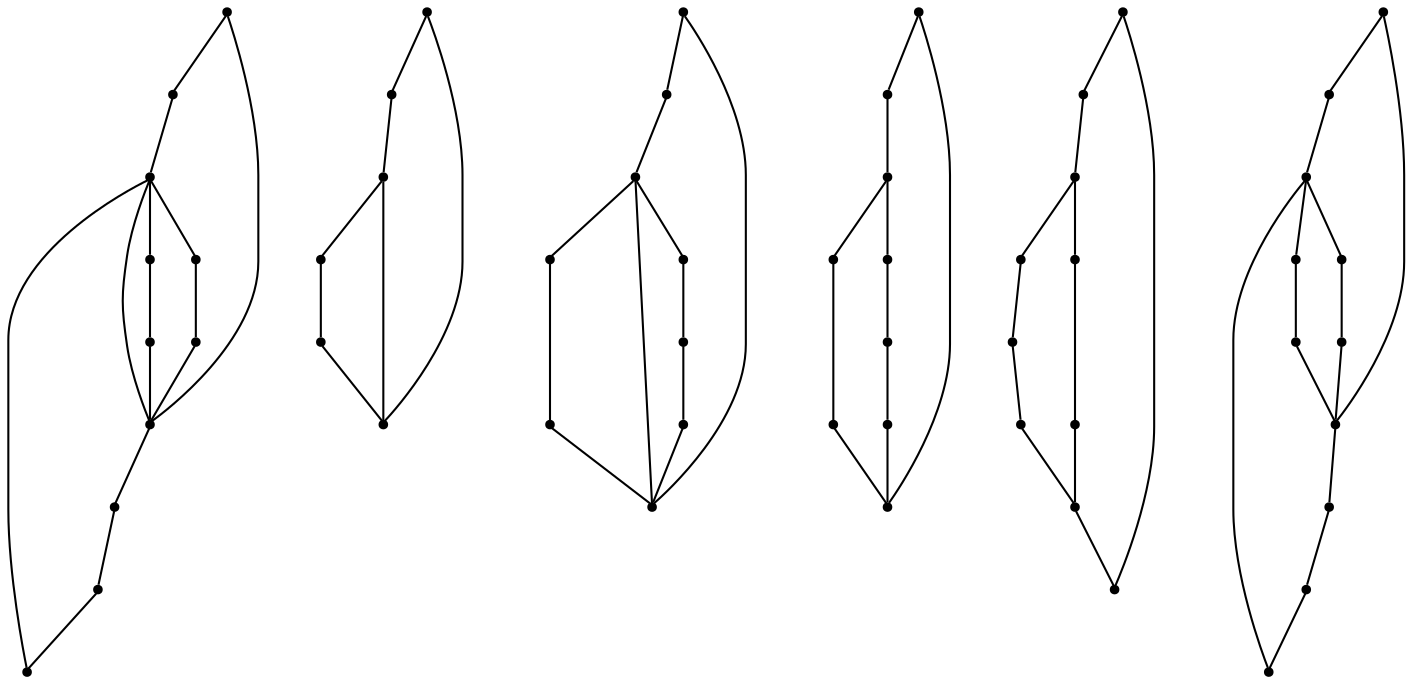 graph {
  node [shape=point,comment="{\"directed\":false,\"doi\":\"10.1007/978-3-319-03841-4_7\",\"figure\":\"4\"}"]

  v0 [pos="1687.5457725541603,889.8455725701704"]
  v1 [pos="1667.397910637544,935.3323451141487"]
  v2 [pos="1687.54577255416,807.2237664130623"]
  v3 [pos="1670.0081553180983,742.2412093229689"]
  v4 [pos="1585.2387637333065,681.2156494171973"]
  v5 [pos="1581.298392418626,969.3835814744198"]
  v6 [pos="1634.140672838314,1315.4444559655499"]
  v7 [pos="1613.9886117273109,1360.9269044784082"]
  v8 [pos="1634.1406728383138,1232.8226498084418"]
  v9 [pos="1616.5862588247046,1167.8370404610873"]
  v10 [pos="1531.8335367691454,1106.810208781457"]
  v11 [pos="1527.893165454465,1394.9824648697995"]
  v12 [pos="1458.3388548648402,777.4772302101135"]
  v13 [pos="1466.1069827356441,880.2398646145284"]
  v14 [pos="1512.9282546461045,972.2008308236436"]
  v15 [pos="1477.802884337967,711.7580617009935"]
  v16 [pos="1474.6464898904876,943.6253280927199"]
  v17 [pos="1302.7850432316945,894.7131598374049"]
  v18 [pos="1282.6329821206914,940.1996780266115"]
  v19 [pos="1302.7850432316945,1305.7263232007888"]
  v20 [pos="1282.6329821206914,1351.2128413899954"]
  v21 [pos="1302.7850432316945,812.0870296491769"]
  v22 [pos="1285.2265572720128,747.102469515256"]
  v23 [pos="1302.7850432316945,1223.1042626889089"]
  v24 [pos="1285.2265572720128,1158.1186533415544"]
  v25 [pos="1200.4738352164538,686.078912653312"]
  v26 [pos="1200.473835216454,1097.092076016696"]
  v27 [pos="1196.5334639017733,974.2511846388277"]
  v28 [pos="1196.5334639017733,1385.2643321050382"]
  v29 [pos="1126.324460732738,904.3188677930468"]
  v30 [pos="1126.324460732738,1315.3320311564307"]
  v31 [pos="1138.3999440579735,712.7416516034023"]
  v32 [pos="1138.3999440579735,1123.7632086742542"]
  v33 [pos="1107.2940935162937,810.3617412323063"]
  v34 [pos="1104.6005011895754,1223.1042626889089"]
  v35 [pos="956.5271089875738,1272.6540983570346"]
  v36 [pos="924.6666123152439,1339.3316756461588"]
  v37 [pos="949.7680602527716,886.3741386451445"]
  v38 [pos="929.6118794775783,931.8565871580029"]
  v39 [pos="949.7680602527716,803.7482628116882"]
  v40 [pos="932.2095742930898,738.7667231406817"]
  v41 [pos="847.4401190841405,677.7401458158233"]
  v42 [pos="843.5164809228503,965.9080778730458"]
  v43 [pos="838.2626525032763,1383.855715379013"]
  v44 [pos="913.2917582110456,1162.361036579795"]
  v45 [pos="864.4065186352709,1294.6995351353053"]
  v46 [pos="859.7907132658746,1231.7808126632995"]
  v47 [pos="839.4635584737697,1168.8455571311288"]
  v48 [pos="720.5486722286057,774.0017266087395"]
  v49 [pos="728.3167364752519,876.7684306895026"]
  v50 [pos="842.186354288724,1095.6834592906705"]
  v51 [pos="768.8292914368258,1307.201580877016"]
  v52 [pos="775.1410941573454,968.7253113250963"]
  v53 [pos="759.7435708908992,1203.172005354448"]
  v54 [pos="740.0127017017326,708.2825580996196"]
  v55 [pos="736.8562436300957,940.149824491346"]

  v0 -- v1 [id="-1",pos="1687.5457725541603,889.8455725701704 1667.397910637544,935.3323451141487 1667.397910637544,935.3323451141487 1667.397910637544,935.3323451141487"]
  v48 -- v54 [id="-2",pos="720.5486722286057,774.0017266087395 740.0127017017326,708.2825580996196 740.0127017017326,708.2825580996196 740.0127017017326,708.2825580996196"]
  v49 -- v55 [id="-3",pos="728.3167364752519,876.7684306895026 736.8562436300957,940.149824491346 736.8562436300957,940.149824491346 736.8562436300957,940.149824491346"]
  v55 -- v52 [id="-4",pos="736.8562436300957,940.149824491346 775.1410941573454,968.7253113250963 775.1410941573454,968.7253113250963 775.1410941573454,968.7253113250963"]
  v54 -- v41 [id="-5",pos="740.0127017017326,708.2825580996196 847.4401190841405,677.7401458158233 847.4401190841405,677.7401458158233 847.4401190841405,677.7401458158233"]
  v53 -- v50 [id="-6",pos="759.7435708908992,1203.172005354448 842.186354288724,1095.6834592906705 842.186354288724,1095.6834592906705 842.186354288724,1095.6834592906705"]
  v51 -- v53 [id="-7",pos="768.8292914368258,1307.201580877016 759.7435708908992,1203.172005354448 759.7435708908992,1203.172005354448 759.7435708908992,1203.172005354448"]
  v52 -- v42 [id="-8",pos="775.1410941573454,968.7253113250963 843.5164809228503,965.9080778730458 843.5164809228503,965.9080778730458 843.5164809228503,965.9080778730458"]
  v43 -- v45 [id="-9",pos="838.2626525032763,1383.855715379013 864.4065186352709,1294.6995351353053 864.4065186352709,1294.6995351353053 864.4065186352709,1294.6995351353053"]
  v43 -- v51 [id="-10",pos="838.2626525032763,1383.855715379013 768.8292914368258,1307.201580877016 768.8292914368258,1307.201580877016 768.8292914368258,1307.201580877016"]
  v47 -- v50 [id="-11",pos="839.4635584737697,1168.8455571311288 842.186354288724,1095.6834592906705 842.186354288724,1095.6834592906705 842.186354288724,1095.6834592906705"]
  v50 -- v44 [id="-12",pos="842.186354288724,1095.6834592906705 913.2917582110456,1162.361036579795 913.2917582110456,1162.361036579795 913.2917582110456,1162.361036579795"]
  v41 -- v49 [id="-13",pos="847.4401190841405,677.7401458158233 728.3167364752519,876.7684306895026 728.3167364752519,876.7684306895026 728.3167364752519,876.7684306895026"]
  v42 -- v39 [id="-14",pos="843.5164809228503,965.9080778730458 949.7680602527716,803.7482628116882 949.7680602527716,803.7482628116882 949.7680602527716,803.7482628116882"]
  v41 -- v37 [id="-15",pos="847.4401190841405,677.7401458158233 949.7680602527716,886.3741386451445 949.7680602527716,886.3741386451445 949.7680602527716,886.3741386451445"]
  v42 -- v48 [id="-16",pos="843.5164809228503,965.9080778730458 720.5486722286057,774.0017266087395 720.5486722286057,774.0017266087395 720.5486722286057,774.0017266087395"]
  v46 -- v47 [id="-17",pos="859.7907132658746,1231.7808126632995 839.4635584737697,1168.8455571311288 839.4635584737697,1168.8455571311288 839.4635584737697,1168.8455571311288"]
  v45 -- v46 [id="-18",pos="864.4065186352709,1294.6995351353053 859.7907132658746,1231.7808126632995 859.7907132658746,1231.7808126632995 859.7907132658746,1231.7808126632995"]
  v44 -- v35 [id="-19",pos="913.2917582110456,1162.361036579795 956.5271089875738,1272.6540983570346 956.5271089875738,1272.6540983570346 956.5271089875738,1272.6540983570346"]
  v36 -- v43 [id="-20",pos="924.6666123152439,1339.3316756461588 838.2626525032763,1383.855715379013 838.2626525032763,1383.855715379013 838.2626525032763,1383.855715379013"]
  v38 -- v42 [id="-21",pos="929.6118794775783,931.8565871580029 843.5164809228503,965.9080778730458 843.5164809228503,965.9080778730458 843.5164809228503,965.9080778730458"]
  v40 -- v41 [id="-22",pos="932.2095742930898,738.7667231406817 847.4401190841405,677.7401458158233 847.4401190841405,677.7401458158233 847.4401190841405,677.7401458158233"]
  v39 -- v40 [id="-23",pos="949.7680602527716,803.7482628116882 932.2095742930898,738.7667231406817 932.2095742930898,738.7667231406817 932.2095742930898,738.7667231406817"]
  v37 -- v38 [id="-24",pos="949.7680602527716,886.3741386451445 929.6118794775783,931.8565871580029 929.6118794775783,931.8565871580029 929.6118794775783,931.8565871580029"]
  v35 -- v36 [id="-25",pos="956.5271089875738,1272.6540983570346 924.6666123152439,1339.3316756461588 924.6666123152439,1339.3316756461588 924.6666123152439,1339.3316756461588"]
  v34 -- v32 [id="-26",pos="1104.6005011895754,1223.1042626889089 1138.3999440579735,1123.7632086742542 1138.3999440579735,1123.7632086742542 1138.3999440579735,1123.7632086742542"]
  v33 -- v31 [id="-27",pos="1107.2940935162937,810.3617412323063 1138.3999440579735,712.7416516034023 1138.3999440579735,712.7416516034023 1138.3999440579735,712.7416516034023"]
  v30 -- v34 [id="-28",pos="1126.324460732738,1315.3320311564307 1104.6005011895754,1223.1042626889089 1104.6005011895754,1223.1042626889089 1104.6005011895754,1223.1042626889089"]
  v29 -- v33 [id="-29",pos="1126.324460732738,904.3188677930468 1107.2940935162937,810.3617412323063 1107.2940935162937,810.3617412323063 1107.2940935162937,810.3617412323063"]
  v32 -- v26 [id="-30",pos="1138.3999440579735,1123.7632086742542 1200.473835216454,1097.092076016696 1200.473835216454,1097.092076016696 1200.473835216454,1097.092076016696"]
  v31 -- v25 [id="-31",pos="1138.3999440579735,712.7416516034023 1200.4738352164538,686.078912653312 1200.4738352164538,686.078912653312 1200.4738352164538,686.078912653312"]
  v28 -- v30 [id="-32",pos="1196.5334639017733,1385.2643321050382 1126.324460732738,1315.3320311564307 1126.324460732738,1315.3320311564307 1126.324460732738,1315.3320311564307"]
  v27 -- v29 [id="-33",pos="1196.5334639017733,974.2511846388277 1126.324460732738,904.3188677930468 1126.324460732738,904.3188677930468 1126.324460732738,904.3188677930468"]
  v28 -- v23 [id="-35",pos="1196.5334639017733,1385.2643321050382 1302.7850432316945,1223.1042626889089 1302.7850432316945,1223.1042626889089 1302.7850432316945,1223.1042626889089"]
  v26 -- v19 [id="-36",pos="1200.473835216454,1097.092076016696 1302.7850432316945,1305.7263232007888 1302.7850432316945,1305.7263232007888 1302.7850432316945,1305.7263232007888"]
  v27 -- v21 [id="-37",pos="1196.5334639017733,974.2511846388277 1302.7850432316945,812.0870296491769 1302.7850432316945,812.0870296491769 1302.7850432316945,812.0870296491769"]
  v25 -- v17 [id="-38",pos="1200.4738352164538,686.078912653312 1302.7850432316945,894.7131598374049 1302.7850432316945,894.7131598374049 1302.7850432316945,894.7131598374049"]
  v20 -- v28 [id="-39",pos="1282.6329821206914,1351.2128413899954 1196.5334639017733,1385.2643321050382 1196.5334639017733,1385.2643321050382 1196.5334639017733,1385.2643321050382"]
  v18 -- v27 [id="-40",pos="1282.6329821206914,940.1996780266115 1196.5334639017733,974.2511846388277 1196.5334639017733,974.2511846388277 1196.5334639017733,974.2511846388277"]
  v24 -- v26 [id="-41",pos="1285.2265572720128,1158.1186533415544 1200.473835216454,1097.092076016696 1200.473835216454,1097.092076016696 1200.473835216454,1097.092076016696"]
  v22 -- v25 [id="-42",pos="1285.2265572720128,747.102469515256 1200.4738352164538,686.078912653312 1200.4738352164538,686.078912653312 1200.4738352164538,686.078912653312"]
  v23 -- v24 [id="-43",pos="1302.7850432316945,1223.1042626889089 1285.2265572720128,1158.1186533415544 1285.2265572720128,1158.1186533415544 1285.2265572720128,1158.1186533415544"]
  v21 -- v22 [id="-44",pos="1302.7850432316945,812.0870296491769 1285.2265572720128,747.102469515256 1285.2265572720128,747.102469515256 1285.2265572720128,747.102469515256"]
  v19 -- v20 [id="-45",pos="1302.7850432316945,1305.7263232007888 1282.6329821206914,1351.2128413899954 1282.6329821206914,1351.2128413899954 1282.6329821206914,1351.2128413899954"]
  v17 -- v18 [id="-46",pos="1302.7850432316945,894.7131598374049 1282.6329821206914,940.1996780266115 1282.6329821206914,940.1996780266115 1282.6329821206914,940.1996780266115"]
  v12 -- v15 [id="-47",pos="1458.3388548648402,777.4772302101135 1477.802884337967,711.7580617009935 1477.802884337967,711.7580617009935 1477.802884337967,711.7580617009935"]
  v13 -- v16 [id="-48",pos="1466.1069827356441,880.2398646145284 1474.6464898904876,943.6253280927199 1474.6464898904876,943.6253280927199 1474.6464898904876,943.6253280927199"]
  v16 -- v14 [id="-49",pos="1474.6464898904876,943.6253280927199 1512.9282546461045,972.2008308236436 1512.9282546461045,972.2008308236436 1512.9282546461045,972.2008308236436"]
  v15 -- v4 [id="-50",pos="1477.802884337967,711.7580617009935 1585.2387637333065,681.2156494171973 1585.2387637333065,681.2156494171973 1585.2387637333065,681.2156494171973"]
  v14 -- v5 [id="-51",pos="1512.9282546461045,972.2008308236436 1581.298392418626,969.3835814744198 1581.298392418626,969.3835814744198 1581.298392418626,969.3835814744198"]
  v11 -- v8 [id="-53",pos="1527.893165454465,1394.9824648697995 1634.1406728383138,1232.8226498084418 1634.1406728383138,1232.8226498084418 1634.1406728383138,1232.8226498084418"]
  v10 -- v6 [id="-54",pos="1531.8335367691454,1106.810208781457 1634.140672838314,1315.4444559655499 1634.140672838314,1315.4444559655499 1634.140672838314,1315.4444559655499"]
  v4 -- v13 [id="-55",pos="1585.2387637333065,681.2156494171973 1466.1069827356441,880.2398646145284 1466.1069827356441,880.2398646145284 1466.1069827356441,880.2398646145284"]
  v5 -- v2 [id="-56",pos="1581.298392418626,969.3835814744198 1687.54577255416,807.2237664130623 1687.54577255416,807.2237664130623 1687.54577255416,807.2237664130623"]
  v4 -- v0 [id="-57",pos="1585.2387637333065,681.2156494171973 1687.5457725541603,889.8455725701704 1687.5457725541603,889.8455725701704 1687.5457725541603,889.8455725701704"]
  v5 -- v4 [id="-58",pos="1581.298392418626,969.3835814744198 1585.2387637333065,681.2156494171973 1585.2387637333065,681.2156494171973 1585.2387637333065,681.2156494171973"]
  v5 -- v12 [id="-59",pos="1581.298392418626,969.3835814744198 1458.3388548648402,777.4772302101135 1458.3388548648402,777.4772302101135 1458.3388548648402,777.4772302101135"]
  v7 -- v11 [id="-60",pos="1613.9886117273109,1360.9269044784082 1527.893165454465,1394.9824648697995 1527.893165454465,1394.9824648697995 1527.893165454465,1394.9824648697995"]
  v9 -- v10 [id="-61",pos="1616.5862588247046,1167.8370404610873 1531.8335367691454,1106.810208781457 1531.8335367691454,1106.810208781457 1531.8335367691454,1106.810208781457"]
  v8 -- v9 [id="-62",pos="1634.1406728383138,1232.8226498084418 1616.5862588247046,1167.8370404610873 1616.5862588247046,1167.8370404610873 1616.5862588247046,1167.8370404610873"]
  v6 -- v7 [id="-63",pos="1634.140672838314,1315.4444559655499 1613.9886117273109,1360.9269044784082 1613.9886117273109,1360.9269044784082 1613.9886117273109,1360.9269044784082"]
  v1 -- v5 [id="-64",pos="1667.397910637544,935.3323451141487 1581.298392418626,969.3835814744198 1581.298392418626,969.3835814744198 1581.298392418626,969.3835814744198"]
  v3 -- v4 [id="-65",pos="1670.0081553180983,742.2412093229689 1585.2387637333065,681.2156494171973 1585.2387637333065,681.2156494171973 1585.2387637333065,681.2156494171973"]
  v2 -- v3 [id="-66",pos="1687.54577255416,807.2237664130623 1670.0081553180983,742.2412093229689 1670.0081553180983,742.2412093229689 1670.0081553180983,742.2412093229689"]
  v27 -- v25 [id="-34",pos="1196.5334639017733,974.2511846388277 1200.4738352164538,686.078912653312 1200.4738352164538,686.078912653312 1200.4738352164538,686.078912653312"]
  v11 -- v10 [id="-52",pos="1527.893165454465,1394.9824648697995 1531.8335367691454,1106.810208781457 1531.8335367691454,1106.810208781457 1531.8335367691454,1106.810208781457"]
}
